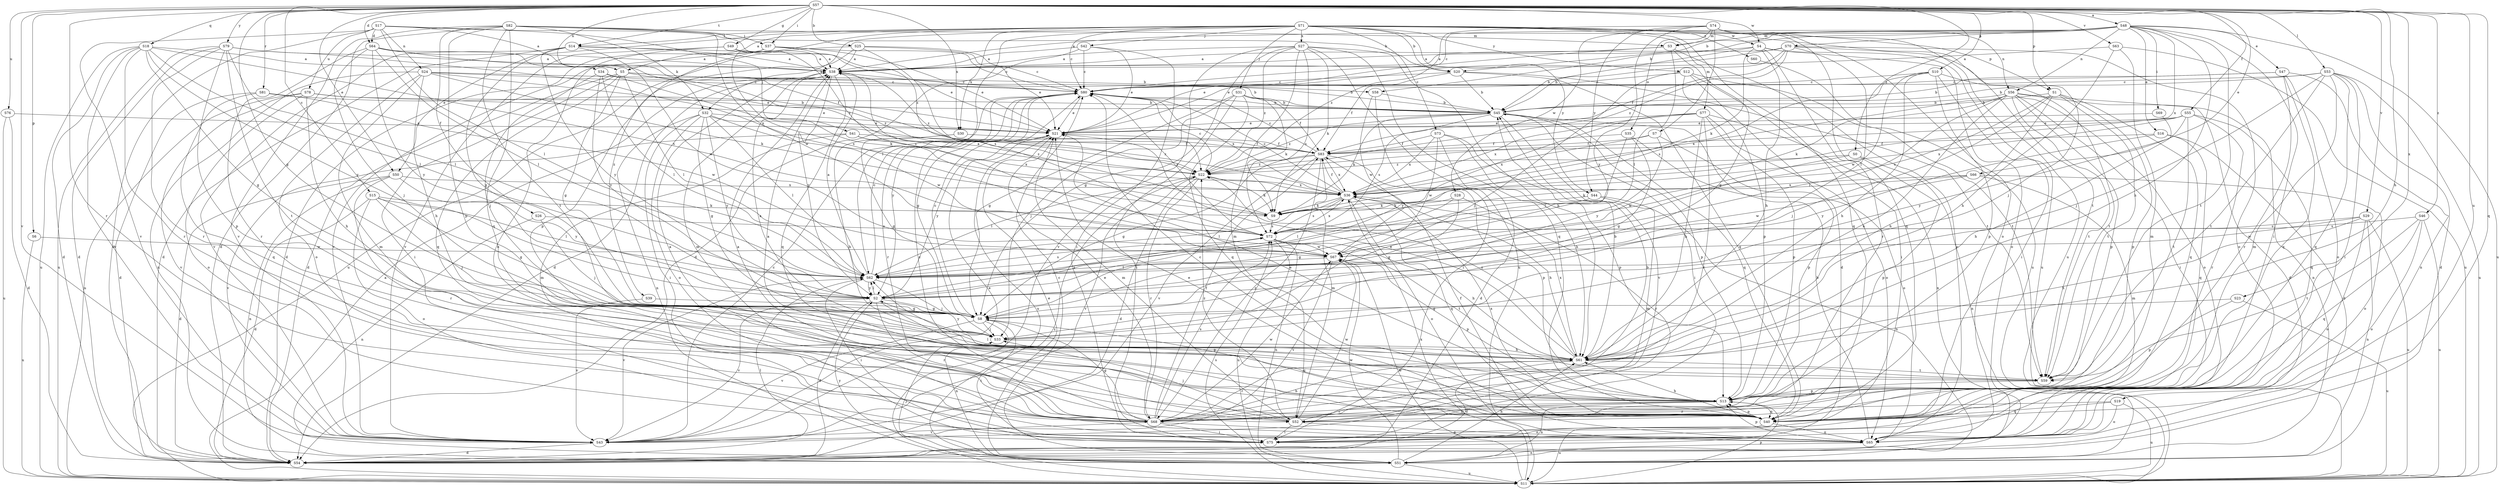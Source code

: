 strict digraph  {
S57;
S71;
S17;
S74;
S82;
S48;
S5;
S38;
S25;
S20;
S58;
S45;
S15;
S73;
S80;
S64;
S54;
S66;
S50;
S47;
S16;
S21;
S55;
S26;
S83;
S49;
S8;
S61;
S37;
S69;
S75;
S10;
S42;
S31;
S41;
S33;
S32;
S9;
S53;
S62;
S77;
S3;
S52;
S34;
S24;
S56;
S70;
S51;
S7;
S35;
S65;
S6;
S1;
S13;
S18;
S40;
S81;
S68;
S60;
S72;
S14;
S59;
S19;
S76;
S78;
S11;
S63;
S29;
S43;
S4;
S28;
S67;
S23;
S30;
S27;
S36;
S79;
S12;
S44;
S2;
S0;
S46;
S39;
S22;
S57 -> S48  [label=a];
S57 -> S25  [label=b];
S57 -> S15  [label=c];
S57 -> S64  [label=d];
S57 -> S66  [label=e];
S57 -> S50  [label=e];
S57 -> S55  [label=f];
S57 -> S49  [label=g];
S57 -> S8  [label=g];
S57 -> S61  [label=h];
S57 -> S37  [label=i];
S57 -> S10  [label=j];
S57 -> S53  [label=l];
S57 -> S34  [label=n];
S57 -> S6  [label=p];
S57 -> S1  [label=p];
S57 -> S18  [label=q];
S57 -> S40  [label=q];
S57 -> S81  [label=r];
S57 -> S68  [label=r];
S57 -> S14  [label=t];
S57 -> S19  [label=u];
S57 -> S76  [label=u];
S57 -> S63  [label=v];
S57 -> S29  [label=v];
S57 -> S43  [label=v];
S57 -> S4  [label=w];
S57 -> S23  [label=x];
S57 -> S30  [label=x];
S57 -> S79  [label=y];
S57 -> S0  [label=z];
S57 -> S46  [label=z];
S71 -> S5  [label=a];
S71 -> S20  [label=b];
S71 -> S73  [label=c];
S71 -> S80  [label=c];
S71 -> S50  [label=e];
S71 -> S42  [label=j];
S71 -> S31  [label=j];
S71 -> S32  [label=k];
S71 -> S62  [label=l];
S71 -> S77  [label=m];
S71 -> S1  [label=p];
S71 -> S40  [label=q];
S71 -> S60  [label=s];
S71 -> S14  [label=t];
S71 -> S59  [label=t];
S71 -> S4  [label=w];
S71 -> S30  [label=x];
S71 -> S27  [label=x];
S71 -> S12  [label=y];
S71 -> S44  [label=y];
S71 -> S39  [label=z];
S17 -> S5  [label=a];
S17 -> S20  [label=b];
S17 -> S64  [label=d];
S17 -> S54  [label=d];
S17 -> S41  [label=j];
S17 -> S62  [label=l];
S17 -> S24  [label=n];
S17 -> S78  [label=u];
S17 -> S43  [label=v];
S74 -> S3  [label=m];
S74 -> S56  [label=n];
S74 -> S7  [label=o];
S74 -> S35  [label=o];
S74 -> S65  [label=o];
S74 -> S40  [label=q];
S74 -> S11  [label=u];
S74 -> S28  [label=w];
S74 -> S44  [label=y];
S74 -> S2  [label=y];
S74 -> S22  [label=z];
S82 -> S54  [label=d];
S82 -> S26  [label=f];
S82 -> S37  [label=i];
S82 -> S32  [label=k];
S82 -> S3  [label=m];
S82 -> S13  [label=p];
S82 -> S40  [label=q];
S82 -> S59  [label=t];
S82 -> S43  [label=v];
S82 -> S67  [label=w];
S82 -> S22  [label=z];
S48 -> S38  [label=a];
S48 -> S20  [label=b];
S48 -> S58  [label=b];
S48 -> S80  [label=c];
S48 -> S47  [label=e];
S48 -> S16  [label=e];
S48 -> S61  [label=h];
S48 -> S69  [label=i];
S48 -> S75  [label=i];
S48 -> S3  [label=m];
S48 -> S56  [label=n];
S48 -> S70  [label=n];
S48 -> S59  [label=t];
S48 -> S11  [label=u];
S48 -> S36  [label=x];
S5 -> S58  [label=b];
S5 -> S45  [label=b];
S5 -> S54  [label=d];
S5 -> S21  [label=e];
S5 -> S8  [label=g];
S5 -> S75  [label=i];
S5 -> S62  [label=l];
S5 -> S40  [label=q];
S38 -> S80  [label=c];
S38 -> S54  [label=d];
S38 -> S52  [label=m];
S38 -> S40  [label=q];
S38 -> S2  [label=y];
S38 -> S22  [label=z];
S25 -> S38  [label=a];
S25 -> S80  [label=c];
S25 -> S21  [label=e];
S25 -> S13  [label=p];
S25 -> S72  [label=s];
S25 -> S11  [label=u];
S20 -> S45  [label=b];
S20 -> S80  [label=c];
S20 -> S83  [label=f];
S20 -> S40  [label=q];
S20 -> S59  [label=t];
S58 -> S45  [label=b];
S58 -> S75  [label=i];
S58 -> S67  [label=w];
S45 -> S21  [label=e];
S45 -> S75  [label=i];
S45 -> S9  [label=k];
S45 -> S13  [label=p];
S45 -> S40  [label=q];
S45 -> S72  [label=s];
S45 -> S43  [label=v];
S45 -> S22  [label=z];
S15 -> S54  [label=d];
S15 -> S8  [label=g];
S15 -> S33  [label=j];
S15 -> S9  [label=k];
S15 -> S62  [label=l];
S15 -> S65  [label=o];
S73 -> S54  [label=d];
S73 -> S83  [label=f];
S73 -> S61  [label=h];
S73 -> S13  [label=p];
S73 -> S67  [label=w];
S73 -> S36  [label=x];
S80 -> S45  [label=b];
S80 -> S21  [label=e];
S80 -> S8  [label=g];
S80 -> S68  [label=r];
S80 -> S36  [label=x];
S80 -> S2  [label=y];
S64 -> S38  [label=a];
S64 -> S83  [label=f];
S64 -> S33  [label=j];
S64 -> S62  [label=l];
S64 -> S68  [label=r];
S64 -> S2  [label=y];
S64 -> S22  [label=z];
S54 -> S62  [label=l];
S66 -> S9  [label=k];
S66 -> S52  [label=m];
S66 -> S65  [label=o];
S66 -> S67  [label=w];
S66 -> S36  [label=x];
S50 -> S54  [label=d];
S50 -> S51  [label=n];
S50 -> S68  [label=r];
S50 -> S36  [label=x];
S50 -> S2  [label=y];
S47 -> S45  [label=b];
S47 -> S80  [label=c];
S47 -> S51  [label=n];
S47 -> S65  [label=o];
S47 -> S40  [label=q];
S47 -> S68  [label=r];
S16 -> S54  [label=d];
S16 -> S83  [label=f];
S16 -> S40  [label=q];
S16 -> S2  [label=y];
S21 -> S83  [label=f];
S21 -> S52  [label=m];
S21 -> S11  [label=u];
S21 -> S2  [label=y];
S55 -> S21  [label=e];
S55 -> S40  [label=q];
S55 -> S68  [label=r];
S55 -> S59  [label=t];
S55 -> S36  [label=x];
S55 -> S2  [label=y];
S55 -> S22  [label=z];
S26 -> S33  [label=j];
S26 -> S51  [label=n];
S26 -> S72  [label=s];
S83 -> S80  [label=c];
S83 -> S8  [label=g];
S83 -> S52  [label=m];
S83 -> S13  [label=p];
S83 -> S68  [label=r];
S83 -> S43  [label=v];
S83 -> S36  [label=x];
S83 -> S22  [label=z];
S49 -> S38  [label=a];
S49 -> S65  [label=o];
S49 -> S72  [label=s];
S49 -> S43  [label=v];
S8 -> S80  [label=c];
S8 -> S75  [label=i];
S8 -> S33  [label=j];
S8 -> S51  [label=n];
S8 -> S40  [label=q];
S8 -> S43  [label=v];
S61 -> S38  [label=a];
S61 -> S45  [label=b];
S61 -> S54  [label=d];
S61 -> S21  [label=e];
S61 -> S68  [label=r];
S61 -> S59  [label=t];
S61 -> S36  [label=x];
S61 -> S22  [label=z];
S37 -> S38  [label=a];
S37 -> S80  [label=c];
S37 -> S54  [label=d];
S37 -> S21  [label=e];
S37 -> S72  [label=s];
S37 -> S43  [label=v];
S69 -> S21  [label=e];
S69 -> S61  [label=h];
S10 -> S80  [label=c];
S10 -> S61  [label=h];
S10 -> S75  [label=i];
S10 -> S13  [label=p];
S10 -> S72  [label=s];
S10 -> S59  [label=t];
S10 -> S67  [label=w];
S42 -> S38  [label=a];
S42 -> S80  [label=c];
S42 -> S54  [label=d];
S42 -> S21  [label=e];
S42 -> S75  [label=i];
S31 -> S45  [label=b];
S31 -> S83  [label=f];
S31 -> S8  [label=g];
S31 -> S75  [label=i];
S31 -> S33  [label=j];
S31 -> S9  [label=k];
S31 -> S40  [label=q];
S41 -> S83  [label=f];
S41 -> S52  [label=m];
S41 -> S43  [label=v];
S41 -> S36  [label=x];
S41 -> S22  [label=z];
S33 -> S61  [label=h];
S33 -> S2  [label=y];
S32 -> S21  [label=e];
S32 -> S8  [label=g];
S32 -> S75  [label=i];
S32 -> S62  [label=l];
S32 -> S51  [label=n];
S32 -> S65  [label=o];
S32 -> S67  [label=w];
S32 -> S36  [label=x];
S32 -> S2  [label=y];
S9 -> S38  [label=a];
S9 -> S72  [label=s];
S53 -> S45  [label=b];
S53 -> S80  [label=c];
S53 -> S54  [label=d];
S53 -> S75  [label=i];
S53 -> S33  [label=j];
S53 -> S52  [label=m];
S53 -> S40  [label=q];
S53 -> S59  [label=t];
S53 -> S11  [label=u];
S62 -> S38  [label=a];
S62 -> S80  [label=c];
S62 -> S75  [label=i];
S62 -> S33  [label=j];
S62 -> S72  [label=s];
S62 -> S43  [label=v];
S62 -> S2  [label=y];
S77 -> S21  [label=e];
S77 -> S61  [label=h];
S77 -> S51  [label=n];
S77 -> S65  [label=o];
S77 -> S13  [label=p];
S77 -> S68  [label=r];
S77 -> S36  [label=x];
S77 -> S2  [label=y];
S3 -> S38  [label=a];
S3 -> S21  [label=e];
S3 -> S8  [label=g];
S3 -> S62  [label=l];
S3 -> S65  [label=o];
S52 -> S38  [label=a];
S52 -> S45  [label=b];
S52 -> S75  [label=i];
S52 -> S33  [label=j];
S52 -> S65  [label=o];
S52 -> S67  [label=w];
S52 -> S22  [label=z];
S34 -> S80  [label=c];
S34 -> S33  [label=j];
S34 -> S9  [label=k];
S34 -> S62  [label=l];
S34 -> S2  [label=y];
S24 -> S45  [label=b];
S24 -> S80  [label=c];
S24 -> S61  [label=h];
S24 -> S9  [label=k];
S24 -> S52  [label=m];
S24 -> S51  [label=n];
S24 -> S65  [label=o];
S24 -> S22  [label=z];
S56 -> S45  [label=b];
S56 -> S54  [label=d];
S56 -> S61  [label=h];
S56 -> S75  [label=i];
S56 -> S9  [label=k];
S56 -> S62  [label=l];
S56 -> S51  [label=n];
S56 -> S65  [label=o];
S56 -> S13  [label=p];
S56 -> S59  [label=t];
S56 -> S36  [label=x];
S70 -> S38  [label=a];
S70 -> S45  [label=b];
S70 -> S21  [label=e];
S70 -> S83  [label=f];
S70 -> S33  [label=j];
S70 -> S62  [label=l];
S70 -> S65  [label=o];
S70 -> S22  [label=z];
S51 -> S80  [label=c];
S51 -> S21  [label=e];
S51 -> S61  [label=h];
S51 -> S33  [label=j];
S51 -> S11  [label=u];
S51 -> S67  [label=w];
S51 -> S2  [label=y];
S7 -> S83  [label=f];
S7 -> S13  [label=p];
S7 -> S36  [label=x];
S7 -> S2  [label=y];
S35 -> S83  [label=f];
S35 -> S8  [label=g];
S35 -> S62  [label=l];
S35 -> S65  [label=o];
S65 -> S45  [label=b];
S65 -> S83  [label=f];
S65 -> S51  [label=n];
S65 -> S13  [label=p];
S6 -> S11  [label=u];
S6 -> S67  [label=w];
S1 -> S45  [label=b];
S1 -> S61  [label=h];
S1 -> S33  [label=j];
S1 -> S13  [label=p];
S1 -> S40  [label=q];
S1 -> S72  [label=s];
S1 -> S59  [label=t];
S13 -> S38  [label=a];
S13 -> S21  [label=e];
S13 -> S62  [label=l];
S13 -> S52  [label=m];
S13 -> S51  [label=n];
S13 -> S40  [label=q];
S13 -> S68  [label=r];
S18 -> S38  [label=a];
S18 -> S54  [label=d];
S18 -> S8  [label=g];
S18 -> S62  [label=l];
S18 -> S68  [label=r];
S18 -> S72  [label=s];
S18 -> S11  [label=u];
S18 -> S43  [label=v];
S18 -> S2  [label=y];
S40 -> S80  [label=c];
S40 -> S21  [label=e];
S40 -> S61  [label=h];
S40 -> S65  [label=o];
S40 -> S13  [label=p];
S40 -> S11  [label=u];
S40 -> S36  [label=x];
S81 -> S45  [label=b];
S81 -> S54  [label=d];
S81 -> S40  [label=q];
S81 -> S67  [label=w];
S68 -> S38  [label=a];
S68 -> S80  [label=c];
S68 -> S21  [label=e];
S68 -> S83  [label=f];
S68 -> S8  [label=g];
S68 -> S61  [label=h];
S68 -> S75  [label=i];
S68 -> S65  [label=o];
S68 -> S72  [label=s];
S68 -> S43  [label=v];
S68 -> S67  [label=w];
S60 -> S11  [label=u];
S72 -> S80  [label=c];
S72 -> S61  [label=h];
S72 -> S51  [label=n];
S72 -> S59  [label=t];
S72 -> S11  [label=u];
S72 -> S67  [label=w];
S72 -> S36  [label=x];
S14 -> S38  [label=a];
S14 -> S54  [label=d];
S14 -> S21  [label=e];
S14 -> S8  [label=g];
S14 -> S43  [label=v];
S14 -> S67  [label=w];
S14 -> S2  [label=y];
S59 -> S13  [label=p];
S19 -> S65  [label=o];
S19 -> S40  [label=q];
S19 -> S68  [label=r];
S19 -> S11  [label=u];
S76 -> S54  [label=d];
S76 -> S21  [label=e];
S76 -> S11  [label=u];
S78 -> S45  [label=b];
S78 -> S21  [label=e];
S78 -> S61  [label=h];
S78 -> S65  [label=o];
S78 -> S11  [label=u];
S78 -> S43  [label=v];
S11 -> S38  [label=a];
S11 -> S13  [label=p];
S11 -> S72  [label=s];
S11 -> S67  [label=w];
S11 -> S36  [label=x];
S11 -> S22  [label=z];
S63 -> S38  [label=a];
S63 -> S61  [label=h];
S63 -> S52  [label=m];
S63 -> S11  [label=u];
S29 -> S61  [label=h];
S29 -> S51  [label=n];
S29 -> S65  [label=o];
S29 -> S72  [label=s];
S29 -> S11  [label=u];
S29 -> S67  [label=w];
S43 -> S80  [label=c];
S43 -> S54  [label=d];
S43 -> S21  [label=e];
S4 -> S38  [label=a];
S4 -> S45  [label=b];
S4 -> S61  [label=h];
S4 -> S9  [label=k];
S4 -> S65  [label=o];
S4 -> S68  [label=r];
S4 -> S11  [label=u];
S28 -> S8  [label=g];
S28 -> S9  [label=k];
S28 -> S62  [label=l];
S28 -> S68  [label=r];
S67 -> S62  [label=l];
S67 -> S13  [label=p];
S67 -> S43  [label=v];
S23 -> S8  [label=g];
S23 -> S13  [label=p];
S23 -> S11  [label=u];
S30 -> S83  [label=f];
S30 -> S8  [label=g];
S30 -> S61  [label=h];
S27 -> S38  [label=a];
S27 -> S8  [label=g];
S27 -> S61  [label=h];
S27 -> S9  [label=k];
S27 -> S52  [label=m];
S27 -> S40  [label=q];
S27 -> S72  [label=s];
S27 -> S11  [label=u];
S27 -> S43  [label=v];
S27 -> S22  [label=z];
S36 -> S80  [label=c];
S36 -> S83  [label=f];
S36 -> S61  [label=h];
S36 -> S9  [label=k];
S36 -> S62  [label=l];
S36 -> S65  [label=o];
S36 -> S40  [label=q];
S36 -> S72  [label=s];
S79 -> S38  [label=a];
S79 -> S54  [label=d];
S79 -> S62  [label=l];
S79 -> S13  [label=p];
S79 -> S68  [label=r];
S79 -> S59  [label=t];
S79 -> S11  [label=u];
S79 -> S36  [label=x];
S12 -> S80  [label=c];
S12 -> S54  [label=d];
S12 -> S75  [label=i];
S12 -> S33  [label=j];
S12 -> S13  [label=p];
S12 -> S59  [label=t];
S44 -> S8  [label=g];
S44 -> S9  [label=k];
S44 -> S52  [label=m];
S44 -> S51  [label=n];
S2 -> S54  [label=d];
S2 -> S8  [label=g];
S2 -> S62  [label=l];
S2 -> S13  [label=p];
S2 -> S68  [label=r];
S2 -> S72  [label=s];
S2 -> S43  [label=v];
S0 -> S51  [label=n];
S0 -> S13  [label=p];
S0 -> S67  [label=w];
S0 -> S22  [label=z];
S46 -> S65  [label=o];
S46 -> S40  [label=q];
S46 -> S72  [label=s];
S46 -> S59  [label=t];
S46 -> S11  [label=u];
S39 -> S8  [label=g];
S39 -> S43  [label=v];
S22 -> S80  [label=c];
S22 -> S54  [label=d];
S22 -> S9  [label=k];
S22 -> S62  [label=l];
S22 -> S68  [label=r];
S22 -> S43  [label=v];
S22 -> S36  [label=x];
}
